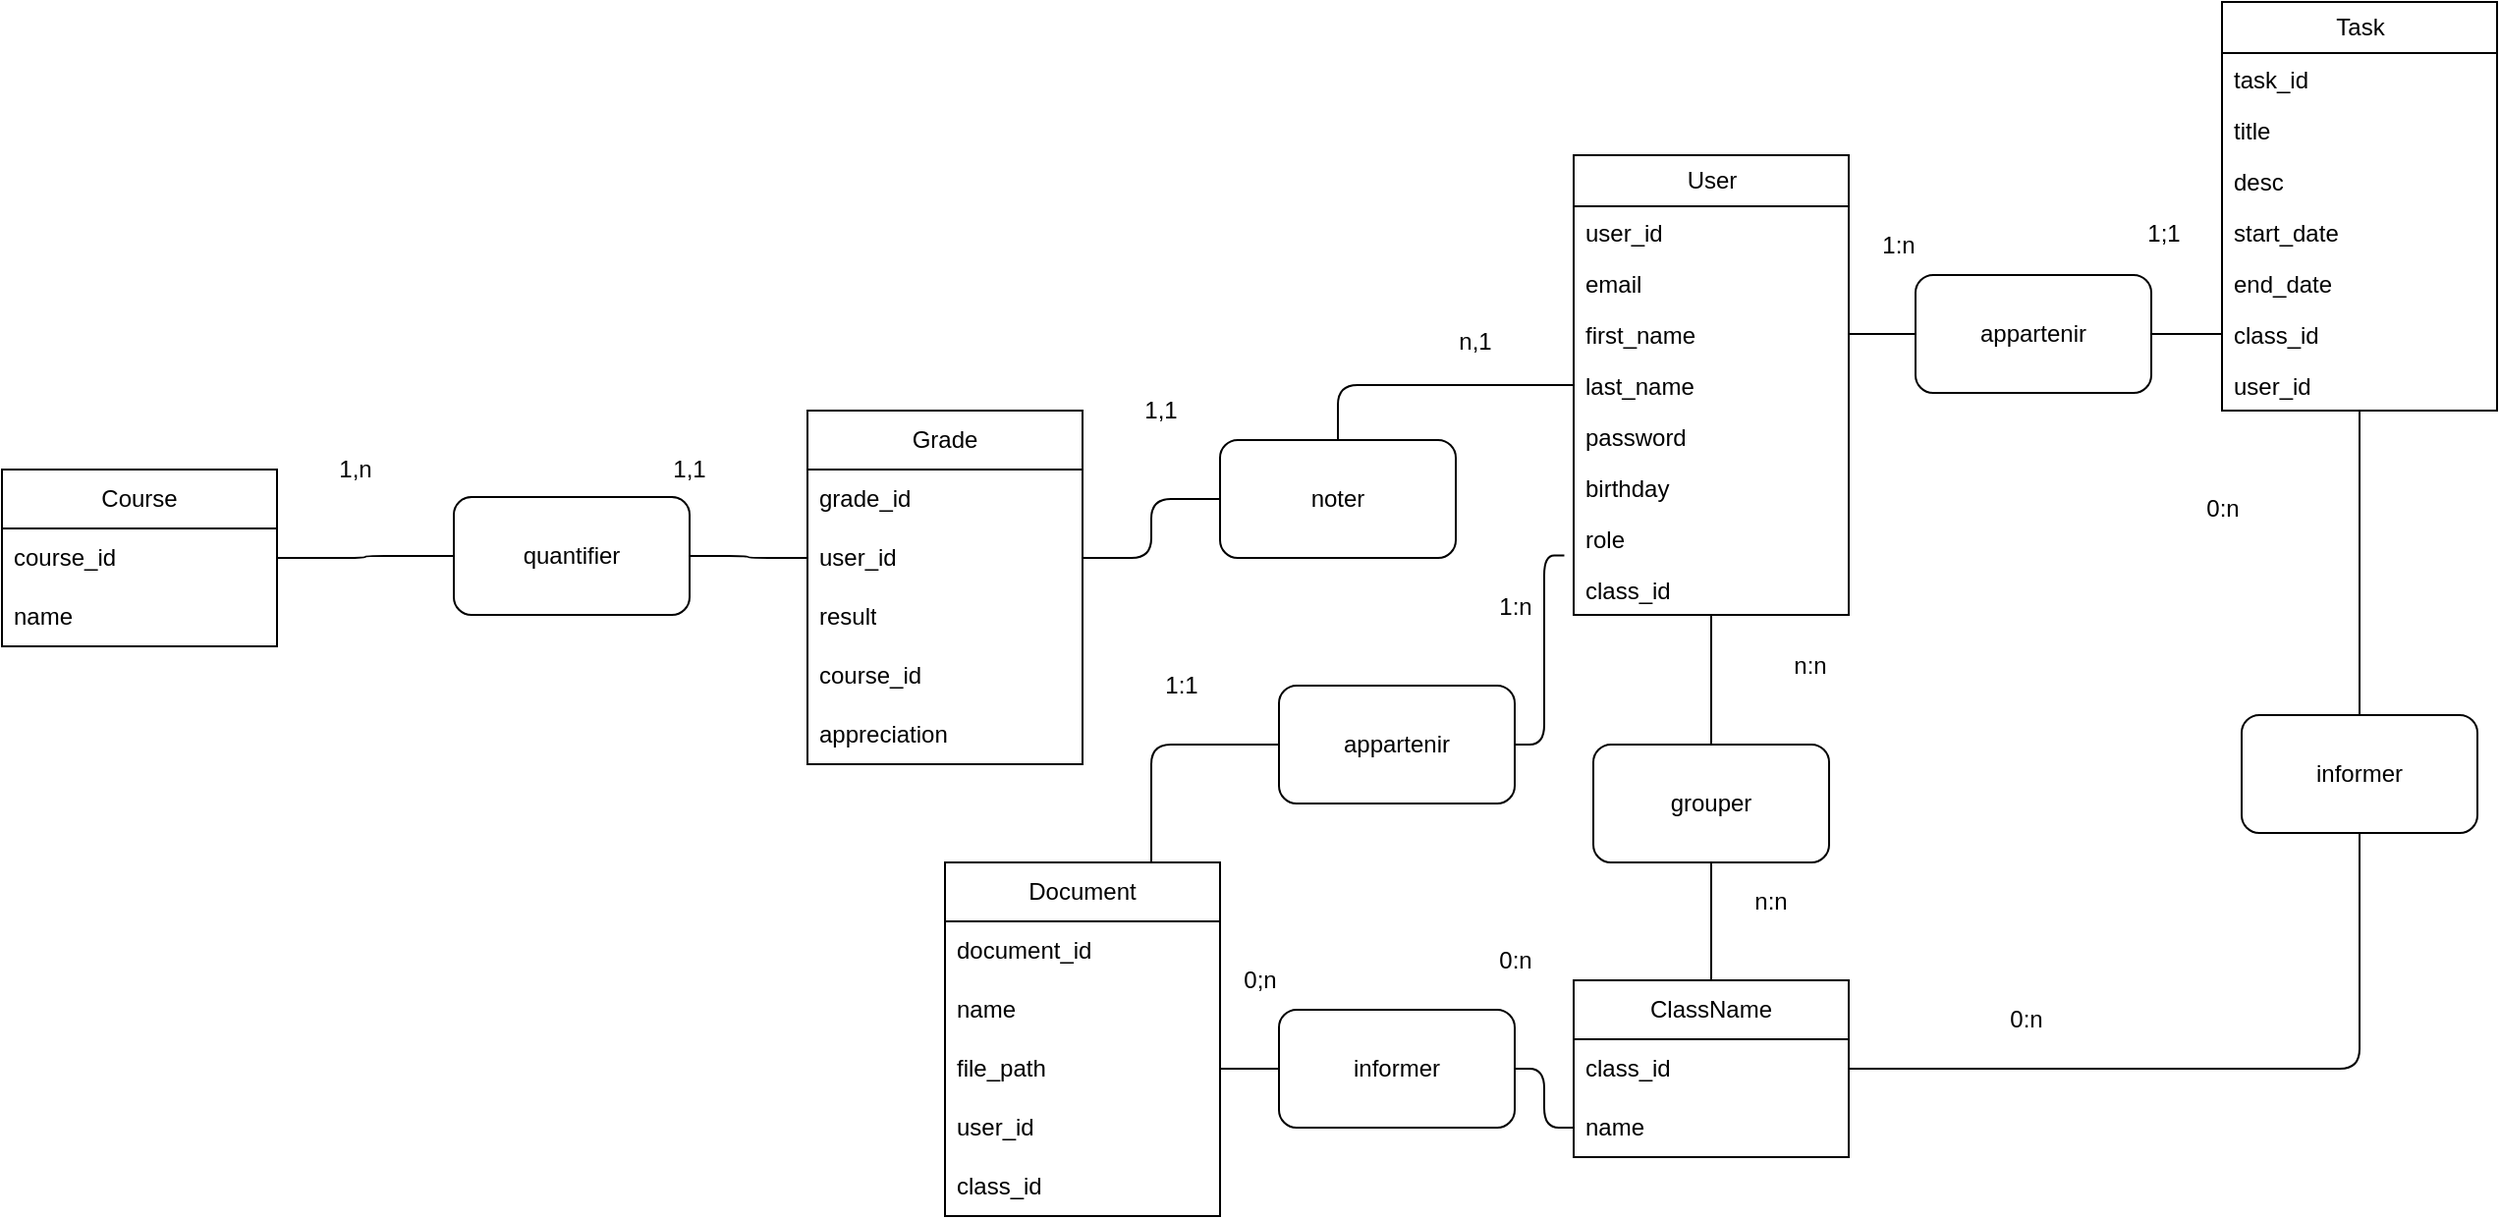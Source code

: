 <mxfile>
    <diagram id="QsMLi9tsK9Wx0ita2JDx" name="Page-1">
        <mxGraphModel dx="2817" dy="790" grid="1" gridSize="10" guides="1" tooltips="1" connect="1" arrows="1" fold="1" page="1" pageScale="1" pageWidth="827" pageHeight="1169" math="0" shadow="0">
            <root>
                <mxCell id="0"/>
                <mxCell id="1" parent="0"/>
                <mxCell id="96" value="User" style="swimlane;fontStyle=0;childLayout=stackLayout;horizontal=1;startSize=26;fillColor=none;horizontalStack=0;resizeParent=1;resizeParentMax=0;resizeLast=0;collapsible=1;marginBottom=0;html=1;" parent="1" vertex="1">
                    <mxGeometry x="350" y="120" width="140" height="234" as="geometry"/>
                </mxCell>
                <mxCell id="97" value="user_id" style="text;strokeColor=none;fillColor=none;align=left;verticalAlign=top;spacingLeft=4;spacingRight=4;overflow=hidden;rotatable=0;points=[[0,0.5],[1,0.5]];portConstraint=eastwest;whiteSpace=wrap;html=1;" parent="96" vertex="1">
                    <mxGeometry y="26" width="140" height="26" as="geometry"/>
                </mxCell>
                <mxCell id="98" value="email" style="text;strokeColor=none;fillColor=none;align=left;verticalAlign=top;spacingLeft=4;spacingRight=4;overflow=hidden;rotatable=0;points=[[0,0.5],[1,0.5]];portConstraint=eastwest;whiteSpace=wrap;html=1;" parent="96" vertex="1">
                    <mxGeometry y="52" width="140" height="26" as="geometry"/>
                </mxCell>
                <mxCell id="99" value="first_name" style="text;strokeColor=none;fillColor=none;align=left;verticalAlign=top;spacingLeft=4;spacingRight=4;overflow=hidden;rotatable=0;points=[[0,0.5],[1,0.5]];portConstraint=eastwest;whiteSpace=wrap;html=1;" parent="96" vertex="1">
                    <mxGeometry y="78" width="140" height="26" as="geometry"/>
                </mxCell>
                <mxCell id="100" value="last_name" style="text;strokeColor=none;fillColor=none;align=left;verticalAlign=top;spacingLeft=4;spacingRight=4;overflow=hidden;rotatable=0;points=[[0,0.5],[1,0.5]];portConstraint=eastwest;whiteSpace=wrap;html=1;" parent="96" vertex="1">
                    <mxGeometry y="104" width="140" height="26" as="geometry"/>
                </mxCell>
                <mxCell id="101" value="password" style="text;strokeColor=none;fillColor=none;align=left;verticalAlign=top;spacingLeft=4;spacingRight=4;overflow=hidden;rotatable=0;points=[[0,0.5],[1,0.5]];portConstraint=eastwest;whiteSpace=wrap;html=1;" parent="96" vertex="1">
                    <mxGeometry y="130" width="140" height="26" as="geometry"/>
                </mxCell>
                <mxCell id="102" value="birthday" style="text;strokeColor=none;fillColor=none;align=left;verticalAlign=top;spacingLeft=4;spacingRight=4;overflow=hidden;rotatable=0;points=[[0,0.5],[1,0.5]];portConstraint=eastwest;whiteSpace=wrap;html=1;" parent="96" vertex="1">
                    <mxGeometry y="156" width="140" height="26" as="geometry"/>
                </mxCell>
                <mxCell id="103" value="role" style="text;strokeColor=none;fillColor=none;align=left;verticalAlign=top;spacingLeft=4;spacingRight=4;overflow=hidden;rotatable=0;points=[[0,0.5],[1,0.5]];portConstraint=eastwest;whiteSpace=wrap;html=1;" parent="96" vertex="1">
                    <mxGeometry y="182" width="140" height="26" as="geometry"/>
                </mxCell>
                <mxCell id="143" value="class_id&lt;br&gt;" style="text;strokeColor=none;fillColor=none;align=left;verticalAlign=top;spacingLeft=4;spacingRight=4;overflow=hidden;rotatable=0;points=[[0,0.5],[1,0.5]];portConstraint=eastwest;whiteSpace=wrap;html=1;" parent="96" vertex="1">
                    <mxGeometry y="208" width="140" height="26" as="geometry"/>
                </mxCell>
                <mxCell id="173" style="edgeStyle=orthogonalEdgeStyle;html=1;entryX=0.5;entryY=0;entryDx=0;entryDy=0;endArrow=none;endFill=0;" parent="1" source="104" target="172" edge="1">
                    <mxGeometry relative="1" as="geometry"/>
                </mxCell>
                <mxCell id="104" value="Task" style="swimlane;fontStyle=0;childLayout=stackLayout;horizontal=1;startSize=26;fillColor=none;horizontalStack=0;resizeParent=1;resizeParentMax=0;resizeLast=0;collapsible=1;marginBottom=0;html=1;" parent="1" vertex="1">
                    <mxGeometry x="680" y="42" width="140" height="208" as="geometry"/>
                </mxCell>
                <mxCell id="105" value="task_id" style="text;strokeColor=none;fillColor=none;align=left;verticalAlign=top;spacingLeft=4;spacingRight=4;overflow=hidden;rotatable=0;points=[[0,0.5],[1,0.5]];portConstraint=eastwest;whiteSpace=wrap;html=1;" parent="104" vertex="1">
                    <mxGeometry y="26" width="140" height="26" as="geometry"/>
                </mxCell>
                <mxCell id="106" value="title" style="text;strokeColor=none;fillColor=none;align=left;verticalAlign=top;spacingLeft=4;spacingRight=4;overflow=hidden;rotatable=0;points=[[0,0.5],[1,0.5]];portConstraint=eastwest;whiteSpace=wrap;html=1;" parent="104" vertex="1">
                    <mxGeometry y="52" width="140" height="26" as="geometry"/>
                </mxCell>
                <mxCell id="107" value="desc" style="text;strokeColor=none;fillColor=none;align=left;verticalAlign=top;spacingLeft=4;spacingRight=4;overflow=hidden;rotatable=0;points=[[0,0.5],[1,0.5]];portConstraint=eastwest;whiteSpace=wrap;html=1;" parent="104" vertex="1">
                    <mxGeometry y="78" width="140" height="26" as="geometry"/>
                </mxCell>
                <mxCell id="108" value="start_date" style="text;strokeColor=none;fillColor=none;align=left;verticalAlign=top;spacingLeft=4;spacingRight=4;overflow=hidden;rotatable=0;points=[[0,0.5],[1,0.5]];portConstraint=eastwest;whiteSpace=wrap;html=1;" parent="104" vertex="1">
                    <mxGeometry y="104" width="140" height="26" as="geometry"/>
                </mxCell>
                <mxCell id="109" value="end_date" style="text;strokeColor=none;fillColor=none;align=left;verticalAlign=top;spacingLeft=4;spacingRight=4;overflow=hidden;rotatable=0;points=[[0,0.5],[1,0.5]];portConstraint=eastwest;whiteSpace=wrap;html=1;" parent="104" vertex="1">
                    <mxGeometry y="130" width="140" height="26" as="geometry"/>
                </mxCell>
                <mxCell id="110" value="class_id" style="text;strokeColor=none;fillColor=none;align=left;verticalAlign=top;spacingLeft=4;spacingRight=4;overflow=hidden;rotatable=0;points=[[0,0.5],[1,0.5]];portConstraint=eastwest;whiteSpace=wrap;html=1;" parent="104" vertex="1">
                    <mxGeometry y="156" width="140" height="26" as="geometry"/>
                </mxCell>
                <mxCell id="169" value="user_id" style="text;strokeColor=none;fillColor=none;align=left;verticalAlign=top;spacingLeft=4;spacingRight=4;overflow=hidden;rotatable=0;points=[[0,0.5],[1,0.5]];portConstraint=eastwest;whiteSpace=wrap;html=1;" parent="104" vertex="1">
                    <mxGeometry y="182" width="140" height="26" as="geometry"/>
                </mxCell>
                <mxCell id="145" value="" style="edgeStyle=orthogonalEdgeStyle;html=1;endArrow=none;endFill=0;" parent="1" source="114" target="144" edge="1">
                    <mxGeometry relative="1" as="geometry"/>
                </mxCell>
                <mxCell id="114" value="&lt;div style=&quot;text-align: left;&quot;&gt;&lt;span style=&quot;background-color: initial;&quot;&gt;ClassName&lt;/span&gt;&lt;/div&gt;" style="swimlane;fontStyle=0;childLayout=stackLayout;horizontal=1;startSize=30;horizontalStack=0;resizeParent=1;resizeParentMax=0;resizeLast=0;collapsible=1;marginBottom=0;whiteSpace=wrap;html=1;" parent="1" vertex="1">
                    <mxGeometry x="350" y="540" width="140" height="90" as="geometry"/>
                </mxCell>
                <mxCell id="115" value="class_id" style="text;strokeColor=none;fillColor=none;align=left;verticalAlign=middle;spacingLeft=4;spacingRight=4;overflow=hidden;points=[[0,0.5],[1,0.5]];portConstraint=eastwest;rotatable=0;whiteSpace=wrap;html=1;" parent="114" vertex="1">
                    <mxGeometry y="30" width="140" height="30" as="geometry"/>
                </mxCell>
                <mxCell id="116" value="name" style="text;strokeColor=none;fillColor=none;align=left;verticalAlign=middle;spacingLeft=4;spacingRight=4;overflow=hidden;points=[[0,0.5],[1,0.5]];portConstraint=eastwest;rotatable=0;whiteSpace=wrap;html=1;" parent="114" vertex="1">
                    <mxGeometry y="60" width="140" height="30" as="geometry"/>
                </mxCell>
                <mxCell id="119" value="Grade" style="swimlane;fontStyle=0;childLayout=stackLayout;horizontal=1;startSize=30;horizontalStack=0;resizeParent=1;resizeParentMax=0;resizeLast=0;collapsible=1;marginBottom=0;whiteSpace=wrap;html=1;" parent="1" vertex="1">
                    <mxGeometry x="-40" y="250" width="140" height="180" as="geometry"/>
                </mxCell>
                <mxCell id="120" value="grade_id" style="text;strokeColor=none;fillColor=none;align=left;verticalAlign=middle;spacingLeft=4;spacingRight=4;overflow=hidden;points=[[0,0.5],[1,0.5]];portConstraint=eastwest;rotatable=0;whiteSpace=wrap;html=1;" parent="119" vertex="1">
                    <mxGeometry y="30" width="140" height="30" as="geometry"/>
                </mxCell>
                <mxCell id="121" value="user_id" style="text;strokeColor=none;fillColor=none;align=left;verticalAlign=middle;spacingLeft=4;spacingRight=4;overflow=hidden;points=[[0,0.5],[1,0.5]];portConstraint=eastwest;rotatable=0;whiteSpace=wrap;html=1;" parent="119" vertex="1">
                    <mxGeometry y="60" width="140" height="30" as="geometry"/>
                </mxCell>
                <mxCell id="122" value="result" style="text;strokeColor=none;fillColor=none;align=left;verticalAlign=middle;spacingLeft=4;spacingRight=4;overflow=hidden;points=[[0,0.5],[1,0.5]];portConstraint=eastwest;rotatable=0;whiteSpace=wrap;html=1;" parent="119" vertex="1">
                    <mxGeometry y="90" width="140" height="30" as="geometry"/>
                </mxCell>
                <mxCell id="123" value="course_id" style="text;strokeColor=none;fillColor=none;align=left;verticalAlign=middle;spacingLeft=4;spacingRight=4;overflow=hidden;points=[[0,0.5],[1,0.5]];portConstraint=eastwest;rotatable=0;whiteSpace=wrap;html=1;" parent="119" vertex="1">
                    <mxGeometry y="120" width="140" height="30" as="geometry"/>
                </mxCell>
                <mxCell id="124" value="appreciation" style="text;strokeColor=none;fillColor=none;align=left;verticalAlign=middle;spacingLeft=4;spacingRight=4;overflow=hidden;points=[[0,0.5],[1,0.5]];portConstraint=eastwest;rotatable=0;whiteSpace=wrap;html=1;" parent="119" vertex="1">
                    <mxGeometry y="150" width="140" height="30" as="geometry"/>
                </mxCell>
                <mxCell id="125" value="Course" style="swimlane;fontStyle=0;childLayout=stackLayout;horizontal=1;startSize=30;horizontalStack=0;resizeParent=1;resizeParentMax=0;resizeLast=0;collapsible=1;marginBottom=0;whiteSpace=wrap;html=1;" parent="1" vertex="1">
                    <mxGeometry x="-450" y="280" width="140" height="90" as="geometry"/>
                </mxCell>
                <mxCell id="126" value="course_id" style="text;strokeColor=none;fillColor=none;align=left;verticalAlign=middle;spacingLeft=4;spacingRight=4;overflow=hidden;points=[[0,0.5],[1,0.5]];portConstraint=eastwest;rotatable=0;whiteSpace=wrap;html=1;" parent="125" vertex="1">
                    <mxGeometry y="30" width="140" height="30" as="geometry"/>
                </mxCell>
                <mxCell id="127" value="name" style="text;strokeColor=none;fillColor=none;align=left;verticalAlign=middle;spacingLeft=4;spacingRight=4;overflow=hidden;points=[[0,0.5],[1,0.5]];portConstraint=eastwest;rotatable=0;whiteSpace=wrap;html=1;" parent="125" vertex="1">
                    <mxGeometry y="60" width="140" height="30" as="geometry"/>
                </mxCell>
                <mxCell id="132" style="edgeStyle=orthogonalEdgeStyle;html=1;exitX=1;exitY=0.5;exitDx=0;exitDy=0;entryX=0;entryY=0.5;entryDx=0;entryDy=0;endArrow=none;endFill=0;" parent="1" source="133" target="121" edge="1">
                    <mxGeometry relative="1" as="geometry"/>
                </mxCell>
                <mxCell id="133" value="quantifier" style="whiteSpace=wrap;html=1;perimeterSpacing=0;rounded=1;" parent="1" vertex="1">
                    <mxGeometry x="-220" y="294" width="120" height="60" as="geometry"/>
                </mxCell>
                <mxCell id="134" style="edgeStyle=orthogonalEdgeStyle;html=1;exitX=1;exitY=0.5;exitDx=0;exitDy=0;entryX=0;entryY=0.5;entryDx=0;entryDy=0;endArrow=none;endFill=0;" parent="1" source="126" target="133" edge="1">
                    <mxGeometry relative="1" as="geometry"/>
                </mxCell>
                <mxCell id="135" value="1,n" style="text;strokeColor=none;align=center;fillColor=none;html=1;verticalAlign=middle;whiteSpace=wrap;rounded=0;" parent="1" vertex="1">
                    <mxGeometry x="-330" y="265" width="120" height="30" as="geometry"/>
                </mxCell>
                <mxCell id="136" value="1,1" style="text;strokeColor=none;align=center;fillColor=none;html=1;verticalAlign=middle;whiteSpace=wrap;rounded=0;" parent="1" vertex="1">
                    <mxGeometry x="-160" y="265" width="120" height="30" as="geometry"/>
                </mxCell>
                <mxCell id="140" style="edgeStyle=orthogonalEdgeStyle;html=1;entryX=0;entryY=0.5;entryDx=0;entryDy=0;endArrow=none;endFill=0;" parent="1" source="138" target="100" edge="1">
                    <mxGeometry relative="1" as="geometry"/>
                </mxCell>
                <mxCell id="138" value="noter" style="whiteSpace=wrap;html=1;perimeterSpacing=0;rounded=1;" parent="1" vertex="1">
                    <mxGeometry x="170" y="265" width="120" height="60" as="geometry"/>
                </mxCell>
                <mxCell id="139" style="edgeStyle=orthogonalEdgeStyle;html=1;endArrow=none;endFill=0;" parent="1" source="121" target="138" edge="1">
                    <mxGeometry relative="1" as="geometry"/>
                </mxCell>
                <mxCell id="141" value="1,1" style="text;strokeColor=none;align=center;fillColor=none;html=1;verticalAlign=middle;whiteSpace=wrap;rounded=0;" parent="1" vertex="1">
                    <mxGeometry x="80" y="235" width="120" height="30" as="geometry"/>
                </mxCell>
                <mxCell id="142" value="n,1" style="text;strokeColor=none;align=center;fillColor=none;html=1;verticalAlign=middle;whiteSpace=wrap;rounded=0;" parent="1" vertex="1">
                    <mxGeometry x="240" y="200" width="120" height="30" as="geometry"/>
                </mxCell>
                <mxCell id="146" value="" style="edgeStyle=orthogonalEdgeStyle;html=1;endArrow=none;endFill=0;" parent="1" source="144" target="143" edge="1">
                    <mxGeometry relative="1" as="geometry">
                        <Array as="points">
                            <mxPoint x="420" y="380"/>
                            <mxPoint x="420" y="380"/>
                        </Array>
                    </mxGeometry>
                </mxCell>
                <mxCell id="144" value="grouper" style="whiteSpace=wrap;html=1;perimeterSpacing=0;rounded=1;" parent="1" vertex="1">
                    <mxGeometry x="360" y="420" width="120" height="60" as="geometry"/>
                </mxCell>
                <mxCell id="147" value="n:n" style="text;html=1;align=center;verticalAlign=middle;resizable=0;points=[];autosize=1;strokeColor=none;fillColor=none;" parent="1" vertex="1">
                    <mxGeometry x="450" y="365" width="40" height="30" as="geometry"/>
                </mxCell>
                <mxCell id="148" value="n:n" style="text;html=1;align=center;verticalAlign=middle;resizable=0;points=[];autosize=1;strokeColor=none;fillColor=none;" parent="1" vertex="1">
                    <mxGeometry x="430" y="485" width="40" height="30" as="geometry"/>
                </mxCell>
                <mxCell id="161" style="edgeStyle=orthogonalEdgeStyle;html=1;exitX=0.75;exitY=0;exitDx=0;exitDy=0;entryX=0;entryY=0.5;entryDx=0;entryDy=0;endArrow=none;endFill=0;" parent="1" source="153" target="159" edge="1">
                    <mxGeometry relative="1" as="geometry"/>
                </mxCell>
                <mxCell id="153" value="Document" style="swimlane;fontStyle=0;childLayout=stackLayout;horizontal=1;startSize=30;horizontalStack=0;resizeParent=1;resizeParentMax=0;resizeLast=0;collapsible=1;marginBottom=0;whiteSpace=wrap;html=1;rounded=0;" parent="1" vertex="1">
                    <mxGeometry x="30" y="480" width="140" height="180" as="geometry"/>
                </mxCell>
                <mxCell id="154" value="document_id" style="text;strokeColor=none;fillColor=none;align=left;verticalAlign=middle;spacingLeft=4;spacingRight=4;overflow=hidden;points=[[0,0.5],[1,0.5]];portConstraint=eastwest;rotatable=0;whiteSpace=wrap;html=1;rounded=0;" parent="153" vertex="1">
                    <mxGeometry y="30" width="140" height="30" as="geometry"/>
                </mxCell>
                <mxCell id="155" value="name" style="text;strokeColor=none;fillColor=none;align=left;verticalAlign=middle;spacingLeft=4;spacingRight=4;overflow=hidden;points=[[0,0.5],[1,0.5]];portConstraint=eastwest;rotatable=0;whiteSpace=wrap;html=1;rounded=0;" parent="153" vertex="1">
                    <mxGeometry y="60" width="140" height="30" as="geometry"/>
                </mxCell>
                <mxCell id="156" value="file_path" style="text;strokeColor=none;fillColor=none;align=left;verticalAlign=middle;spacingLeft=4;spacingRight=4;overflow=hidden;points=[[0,0.5],[1,0.5]];portConstraint=eastwest;rotatable=0;whiteSpace=wrap;html=1;rounded=0;" parent="153" vertex="1">
                    <mxGeometry y="90" width="140" height="30" as="geometry"/>
                </mxCell>
                <mxCell id="157" value="user_id" style="text;strokeColor=none;fillColor=none;align=left;verticalAlign=middle;spacingLeft=4;spacingRight=4;overflow=hidden;points=[[0,0.5],[1,0.5]];portConstraint=eastwest;rotatable=0;whiteSpace=wrap;html=1;rounded=0;" parent="153" vertex="1">
                    <mxGeometry y="120" width="140" height="30" as="geometry"/>
                </mxCell>
                <mxCell id="158" value="class_id" style="text;strokeColor=none;fillColor=none;align=left;verticalAlign=middle;spacingLeft=4;spacingRight=4;overflow=hidden;points=[[0,0.5],[1,0.5]];portConstraint=eastwest;rotatable=0;whiteSpace=wrap;html=1;rounded=0;" parent="153" vertex="1">
                    <mxGeometry y="150" width="140" height="30" as="geometry"/>
                </mxCell>
                <mxCell id="162" style="edgeStyle=orthogonalEdgeStyle;html=1;exitX=1;exitY=0.5;exitDx=0;exitDy=0;entryX=-0.034;entryY=-0.163;entryDx=0;entryDy=0;entryPerimeter=0;endArrow=none;endFill=0;" parent="1" source="159" target="143" edge="1">
                    <mxGeometry relative="1" as="geometry"/>
                </mxCell>
                <mxCell id="159" value="appartenir" style="whiteSpace=wrap;html=1;perimeterSpacing=0;rounded=1;" parent="1" vertex="1">
                    <mxGeometry x="200" y="390" width="120" height="60" as="geometry"/>
                </mxCell>
                <mxCell id="164" value="" style="edgeStyle=orthogonalEdgeStyle;html=1;endArrow=none;endFill=0;" parent="1" source="160" target="116" edge="1">
                    <mxGeometry relative="1" as="geometry"/>
                </mxCell>
                <mxCell id="160" value="informer" style="whiteSpace=wrap;html=1;perimeterSpacing=0;rounded=1;" parent="1" vertex="1">
                    <mxGeometry x="200" y="555" width="120" height="60" as="geometry"/>
                </mxCell>
                <mxCell id="163" style="edgeStyle=orthogonalEdgeStyle;html=1;exitX=1;exitY=0.5;exitDx=0;exitDy=0;entryX=0;entryY=0.5;entryDx=0;entryDy=0;endArrow=none;endFill=0;" parent="1" source="156" target="160" edge="1">
                    <mxGeometry relative="1" as="geometry"/>
                </mxCell>
                <mxCell id="165" value="0:n" style="text;html=1;align=center;verticalAlign=middle;resizable=0;points=[];autosize=1;strokeColor=none;fillColor=none;" parent="1" vertex="1">
                    <mxGeometry x="300" y="515" width="40" height="30" as="geometry"/>
                </mxCell>
                <mxCell id="166" value="0;n" style="text;html=1;align=center;verticalAlign=middle;resizable=0;points=[];autosize=1;strokeColor=none;fillColor=none;" parent="1" vertex="1">
                    <mxGeometry x="170" y="525" width="40" height="30" as="geometry"/>
                </mxCell>
                <mxCell id="167" value="1:1" style="text;html=1;align=center;verticalAlign=middle;resizable=0;points=[];autosize=1;strokeColor=none;fillColor=none;" parent="1" vertex="1">
                    <mxGeometry x="130" y="375" width="40" height="30" as="geometry"/>
                </mxCell>
                <mxCell id="168" value="1:n" style="text;html=1;align=center;verticalAlign=middle;resizable=0;points=[];autosize=1;strokeColor=none;fillColor=none;" parent="1" vertex="1">
                    <mxGeometry x="300" y="335" width="40" height="30" as="geometry"/>
                </mxCell>
                <mxCell id="174" style="edgeStyle=orthogonalEdgeStyle;html=1;entryX=1;entryY=0.5;entryDx=0;entryDy=0;endArrow=none;endFill=0;" parent="1" source="172" target="115" edge="1">
                    <mxGeometry relative="1" as="geometry"/>
                </mxCell>
                <mxCell id="172" value="informer" style="whiteSpace=wrap;html=1;perimeterSpacing=0;rounded=1;" parent="1" vertex="1">
                    <mxGeometry x="690" y="405" width="120" height="60" as="geometry"/>
                </mxCell>
                <mxCell id="175" value="0:n" style="text;html=1;align=center;verticalAlign=middle;resizable=0;points=[];autosize=1;strokeColor=none;fillColor=none;" parent="1" vertex="1">
                    <mxGeometry x="660" y="285" width="40" height="30" as="geometry"/>
                </mxCell>
                <mxCell id="176" value="0:n" style="text;html=1;align=center;verticalAlign=middle;resizable=0;points=[];autosize=1;strokeColor=none;fillColor=none;" parent="1" vertex="1">
                    <mxGeometry x="560" y="545" width="40" height="30" as="geometry"/>
                </mxCell>
                <mxCell id="178" value="" style="edgeStyle=orthogonalEdgeStyle;html=1;endArrow=none;endFill=0;" parent="1" source="177" target="110" edge="1">
                    <mxGeometry relative="1" as="geometry"/>
                </mxCell>
                <mxCell id="179" value="" style="edgeStyle=orthogonalEdgeStyle;html=1;endArrow=none;endFill=0;" parent="1" source="177" target="99" edge="1">
                    <mxGeometry relative="1" as="geometry"/>
                </mxCell>
                <mxCell id="177" value="appartenir" style="whiteSpace=wrap;html=1;perimeterSpacing=0;rounded=1;" parent="1" vertex="1">
                    <mxGeometry x="524" y="181" width="120" height="60" as="geometry"/>
                </mxCell>
                <mxCell id="180" value="1;1" style="text;html=1;align=center;verticalAlign=middle;resizable=0;points=[];autosize=1;strokeColor=none;fillColor=none;" parent="1" vertex="1">
                    <mxGeometry x="630" y="145" width="40" height="30" as="geometry"/>
                </mxCell>
                <mxCell id="181" value="1:n" style="text;html=1;align=center;verticalAlign=middle;resizable=0;points=[];autosize=1;strokeColor=none;fillColor=none;rounded=0;" parent="1" vertex="1">
                    <mxGeometry x="495" y="151" width="40" height="30" as="geometry"/>
                </mxCell>
            </root>
        </mxGraphModel>
    </diagram>
</mxfile>